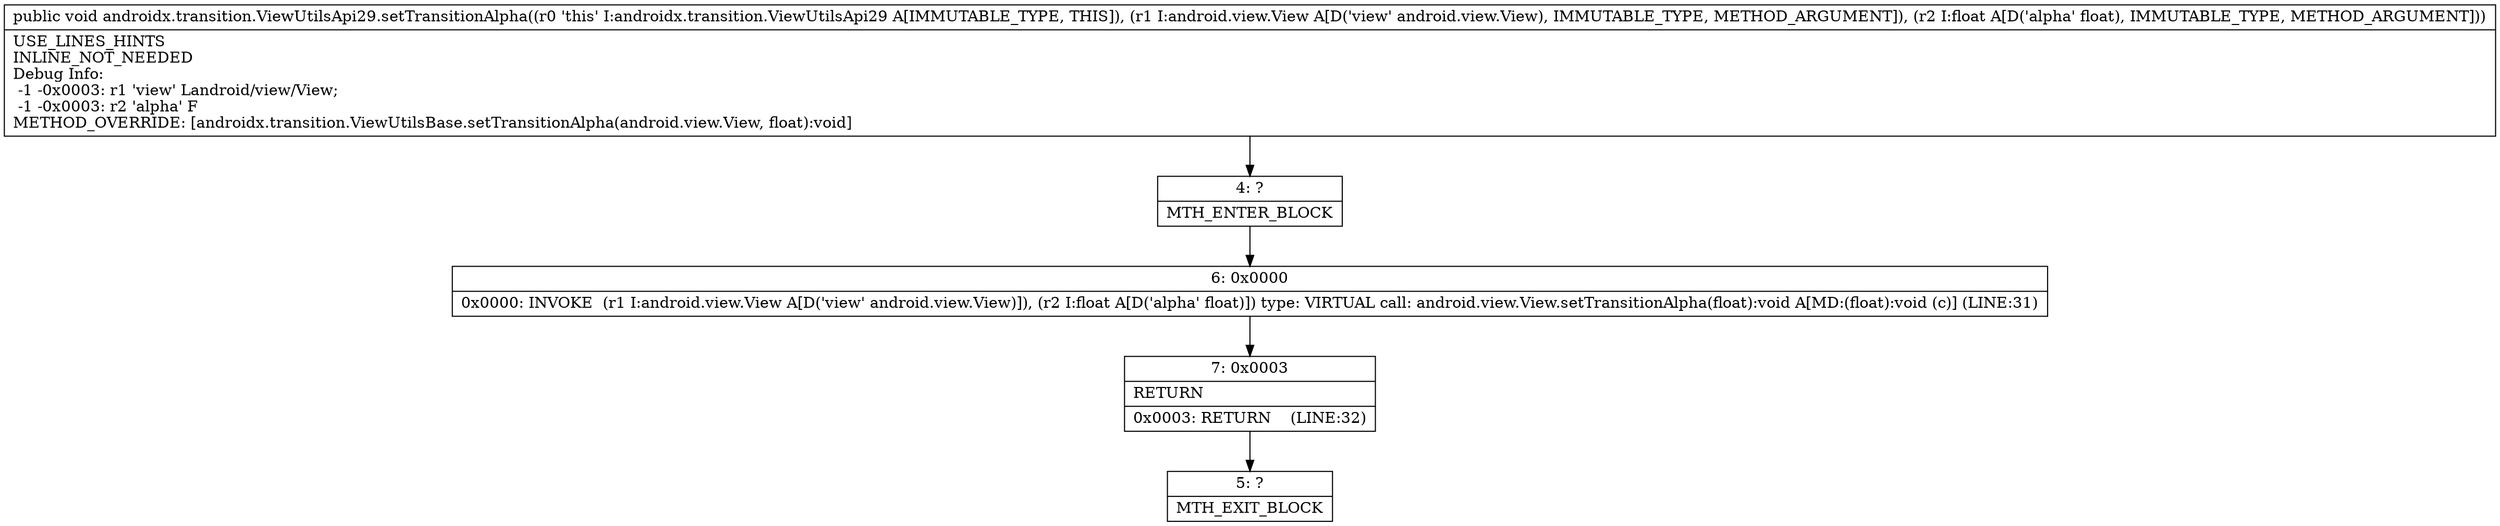 digraph "CFG forandroidx.transition.ViewUtilsApi29.setTransitionAlpha(Landroid\/view\/View;F)V" {
Node_4 [shape=record,label="{4\:\ ?|MTH_ENTER_BLOCK\l}"];
Node_6 [shape=record,label="{6\:\ 0x0000|0x0000: INVOKE  (r1 I:android.view.View A[D('view' android.view.View)]), (r2 I:float A[D('alpha' float)]) type: VIRTUAL call: android.view.View.setTransitionAlpha(float):void A[MD:(float):void (c)] (LINE:31)\l}"];
Node_7 [shape=record,label="{7\:\ 0x0003|RETURN\l|0x0003: RETURN    (LINE:32)\l}"];
Node_5 [shape=record,label="{5\:\ ?|MTH_EXIT_BLOCK\l}"];
MethodNode[shape=record,label="{public void androidx.transition.ViewUtilsApi29.setTransitionAlpha((r0 'this' I:androidx.transition.ViewUtilsApi29 A[IMMUTABLE_TYPE, THIS]), (r1 I:android.view.View A[D('view' android.view.View), IMMUTABLE_TYPE, METHOD_ARGUMENT]), (r2 I:float A[D('alpha' float), IMMUTABLE_TYPE, METHOD_ARGUMENT]))  | USE_LINES_HINTS\lINLINE_NOT_NEEDED\lDebug Info:\l  \-1 \-0x0003: r1 'view' Landroid\/view\/View;\l  \-1 \-0x0003: r2 'alpha' F\lMETHOD_OVERRIDE: [androidx.transition.ViewUtilsBase.setTransitionAlpha(android.view.View, float):void]\l}"];
MethodNode -> Node_4;Node_4 -> Node_6;
Node_6 -> Node_7;
Node_7 -> Node_5;
}

